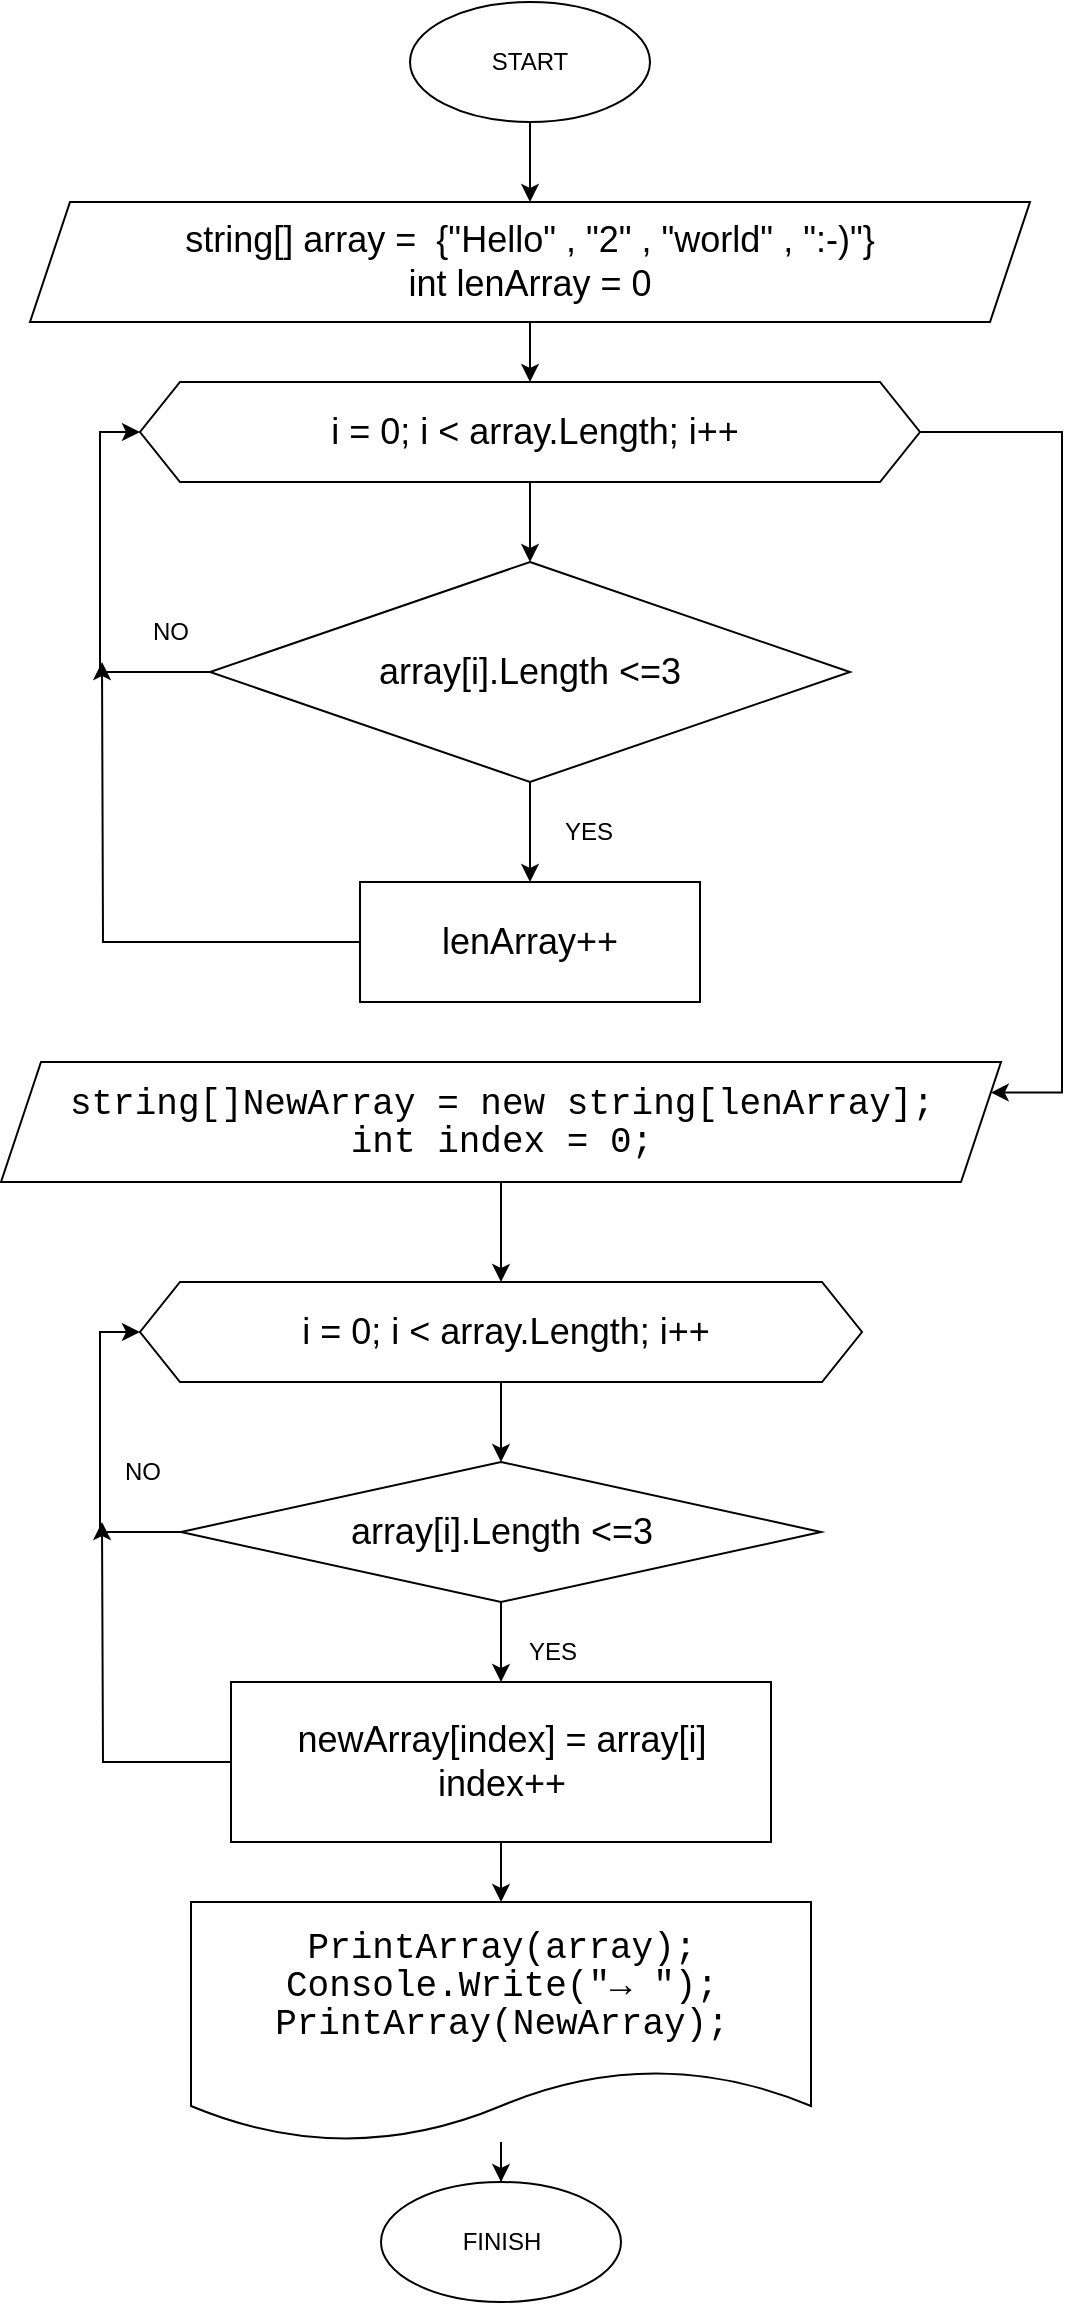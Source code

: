 <mxfile version="24.2.5" type="device">
  <diagram id="C5RBs43oDa-KdzZeNtuy" name="Page-1">
    <mxGraphModel dx="674" dy="828" grid="1" gridSize="10" guides="1" tooltips="1" connect="1" arrows="1" fold="1" page="1" pageScale="1" pageWidth="827" pageHeight="1169" math="0" shadow="0">
      <root>
        <mxCell id="WIyWlLk6GJQsqaUBKTNV-0" />
        <mxCell id="WIyWlLk6GJQsqaUBKTNV-1" parent="WIyWlLk6GJQsqaUBKTNV-0" />
        <mxCell id="xOspjYhr5WOX9m4JDDgR-2" value="" style="edgeStyle=orthogonalEdgeStyle;rounded=0;orthogonalLoop=1;jettySize=auto;html=1;" edge="1" parent="WIyWlLk6GJQsqaUBKTNV-1" source="xOspjYhr5WOX9m4JDDgR-0" target="xOspjYhr5WOX9m4JDDgR-1">
          <mxGeometry relative="1" as="geometry" />
        </mxCell>
        <mxCell id="xOspjYhr5WOX9m4JDDgR-0" value="START" style="ellipse;whiteSpace=wrap;html=1;" vertex="1" parent="WIyWlLk6GJQsqaUBKTNV-1">
          <mxGeometry x="354" y="10" width="120" height="60" as="geometry" />
        </mxCell>
        <mxCell id="xOspjYhr5WOX9m4JDDgR-4" value="" style="edgeStyle=orthogonalEdgeStyle;rounded=0;orthogonalLoop=1;jettySize=auto;html=1;" edge="1" parent="WIyWlLk6GJQsqaUBKTNV-1" source="xOspjYhr5WOX9m4JDDgR-1" target="xOspjYhr5WOX9m4JDDgR-3">
          <mxGeometry relative="1" as="geometry" />
        </mxCell>
        <mxCell id="xOspjYhr5WOX9m4JDDgR-1" value="&lt;font style=&quot;font-size: 18px;&quot;&gt;string[] array =&amp;nbsp; {&quot;Hello&quot; , &quot;2&quot; , &quot;world&quot; , &quot;:-)&quot;}&lt;/font&gt;&lt;div&gt;&lt;font style=&quot;font-size: 18px;&quot;&gt;int lenArray = 0&lt;/font&gt;&lt;/div&gt;" style="shape=parallelogram;perimeter=parallelogramPerimeter;whiteSpace=wrap;html=1;fixedSize=1;" vertex="1" parent="WIyWlLk6GJQsqaUBKTNV-1">
          <mxGeometry x="164" y="110" width="500" height="60" as="geometry" />
        </mxCell>
        <mxCell id="xOspjYhr5WOX9m4JDDgR-6" value="" style="edgeStyle=orthogonalEdgeStyle;rounded=0;orthogonalLoop=1;jettySize=auto;html=1;" edge="1" parent="WIyWlLk6GJQsqaUBKTNV-1" source="xOspjYhr5WOX9m4JDDgR-3" target="xOspjYhr5WOX9m4JDDgR-5">
          <mxGeometry relative="1" as="geometry" />
        </mxCell>
        <mxCell id="xOspjYhr5WOX9m4JDDgR-29" style="edgeStyle=orthogonalEdgeStyle;rounded=0;orthogonalLoop=1;jettySize=auto;html=1;entryX=1;entryY=0.25;entryDx=0;entryDy=0;" edge="1" parent="WIyWlLk6GJQsqaUBKTNV-1" source="xOspjYhr5WOX9m4JDDgR-3" target="xOspjYhr5WOX9m4JDDgR-24">
          <mxGeometry relative="1" as="geometry">
            <Array as="points">
              <mxPoint x="680" y="225" />
              <mxPoint x="680" y="555" />
            </Array>
          </mxGeometry>
        </mxCell>
        <mxCell id="xOspjYhr5WOX9m4JDDgR-3" value="&lt;font style=&quot;font-size: 18px;&quot;&gt;&amp;nbsp;i = 0; i &amp;lt; array.Length; i++&lt;/font&gt;" style="shape=hexagon;perimeter=hexagonPerimeter2;whiteSpace=wrap;html=1;fixedSize=1;" vertex="1" parent="WIyWlLk6GJQsqaUBKTNV-1">
          <mxGeometry x="219" y="200" width="390" height="50" as="geometry" />
        </mxCell>
        <mxCell id="xOspjYhr5WOX9m4JDDgR-8" value="" style="edgeStyle=orthogonalEdgeStyle;rounded=0;orthogonalLoop=1;jettySize=auto;html=1;" edge="1" parent="WIyWlLk6GJQsqaUBKTNV-1" source="xOspjYhr5WOX9m4JDDgR-5" target="xOspjYhr5WOX9m4JDDgR-7">
          <mxGeometry relative="1" as="geometry" />
        </mxCell>
        <mxCell id="xOspjYhr5WOX9m4JDDgR-9" style="edgeStyle=orthogonalEdgeStyle;rounded=0;orthogonalLoop=1;jettySize=auto;html=1;entryX=0;entryY=0.5;entryDx=0;entryDy=0;" edge="1" parent="WIyWlLk6GJQsqaUBKTNV-1" source="xOspjYhr5WOX9m4JDDgR-5" target="xOspjYhr5WOX9m4JDDgR-3">
          <mxGeometry relative="1" as="geometry">
            <mxPoint x="120" y="230" as="targetPoint" />
            <Array as="points">
              <mxPoint x="199" y="345" />
              <mxPoint x="199" y="225" />
            </Array>
          </mxGeometry>
        </mxCell>
        <mxCell id="xOspjYhr5WOX9m4JDDgR-5" value="&lt;font style=&quot;font-size: 18px;&quot;&gt;array[i].Length &amp;lt;=3&lt;/font&gt;" style="rhombus;whiteSpace=wrap;html=1;" vertex="1" parent="WIyWlLk6GJQsqaUBKTNV-1">
          <mxGeometry x="254" y="290" width="320" height="110" as="geometry" />
        </mxCell>
        <mxCell id="xOspjYhr5WOX9m4JDDgR-12" style="edgeStyle=orthogonalEdgeStyle;rounded=0;orthogonalLoop=1;jettySize=auto;html=1;" edge="1" parent="WIyWlLk6GJQsqaUBKTNV-1" source="xOspjYhr5WOX9m4JDDgR-7">
          <mxGeometry relative="1" as="geometry">
            <mxPoint x="200" y="340" as="targetPoint" />
          </mxGeometry>
        </mxCell>
        <mxCell id="xOspjYhr5WOX9m4JDDgR-7" value="&lt;font style=&quot;font-size: 18px;&quot;&gt;lenArray++&lt;/font&gt;" style="rounded=0;whiteSpace=wrap;html=1;" vertex="1" parent="WIyWlLk6GJQsqaUBKTNV-1">
          <mxGeometry x="329" y="450" width="170" height="60" as="geometry" />
        </mxCell>
        <mxCell id="xOspjYhr5WOX9m4JDDgR-10" value="NO" style="text;html=1;align=center;verticalAlign=middle;resizable=0;points=[];autosize=1;strokeColor=none;fillColor=none;" vertex="1" parent="WIyWlLk6GJQsqaUBKTNV-1">
          <mxGeometry x="214" y="310" width="40" height="30" as="geometry" />
        </mxCell>
        <mxCell id="xOspjYhr5WOX9m4JDDgR-11" value="YES" style="text;html=1;align=center;verticalAlign=middle;resizable=0;points=[];autosize=1;strokeColor=none;fillColor=none;" vertex="1" parent="WIyWlLk6GJQsqaUBKTNV-1">
          <mxGeometry x="418" y="410" width="50" height="30" as="geometry" />
        </mxCell>
        <mxCell id="xOspjYhr5WOX9m4JDDgR-16" value="" style="edgeStyle=orthogonalEdgeStyle;rounded=0;orthogonalLoop=1;jettySize=auto;html=1;" edge="1" parent="WIyWlLk6GJQsqaUBKTNV-1" source="xOspjYhr5WOX9m4JDDgR-13" target="xOspjYhr5WOX9m4JDDgR-15">
          <mxGeometry relative="1" as="geometry" />
        </mxCell>
        <mxCell id="xOspjYhr5WOX9m4JDDgR-13" value="&lt;font style=&quot;font-size: 18px;&quot;&gt;&amp;nbsp;i = 0; i &amp;lt; array.Length; i++&lt;/font&gt;" style="shape=hexagon;perimeter=hexagonPerimeter2;whiteSpace=wrap;html=1;fixedSize=1;" vertex="1" parent="WIyWlLk6GJQsqaUBKTNV-1">
          <mxGeometry x="219" y="650" width="361" height="50" as="geometry" />
        </mxCell>
        <mxCell id="xOspjYhr5WOX9m4JDDgR-20" value="" style="edgeStyle=orthogonalEdgeStyle;rounded=0;orthogonalLoop=1;jettySize=auto;html=1;" edge="1" parent="WIyWlLk6GJQsqaUBKTNV-1" source="xOspjYhr5WOX9m4JDDgR-15" target="xOspjYhr5WOX9m4JDDgR-19">
          <mxGeometry relative="1" as="geometry" />
        </mxCell>
        <mxCell id="xOspjYhr5WOX9m4JDDgR-27" style="edgeStyle=orthogonalEdgeStyle;rounded=0;orthogonalLoop=1;jettySize=auto;html=1;entryX=0;entryY=0.5;entryDx=0;entryDy=0;exitX=0;exitY=0.5;exitDx=0;exitDy=0;" edge="1" parent="WIyWlLk6GJQsqaUBKTNV-1" source="xOspjYhr5WOX9m4JDDgR-15" target="xOspjYhr5WOX9m4JDDgR-13">
          <mxGeometry relative="1" as="geometry">
            <Array as="points">
              <mxPoint x="199" y="775" />
              <mxPoint x="199" y="675" />
            </Array>
          </mxGeometry>
        </mxCell>
        <mxCell id="xOspjYhr5WOX9m4JDDgR-15" value="&lt;font style=&quot;font-size: 18px;&quot;&gt;array[i].Length &amp;lt;=3&lt;/font&gt;" style="rhombus;whiteSpace=wrap;html=1;" vertex="1" parent="WIyWlLk6GJQsqaUBKTNV-1">
          <mxGeometry x="239.5" y="740" width="320" height="70" as="geometry" />
        </mxCell>
        <mxCell id="xOspjYhr5WOX9m4JDDgR-18" value="NO" style="text;html=1;align=center;verticalAlign=middle;resizable=0;points=[];autosize=1;strokeColor=none;fillColor=none;" vertex="1" parent="WIyWlLk6GJQsqaUBKTNV-1">
          <mxGeometry x="199.5" y="730" width="40" height="30" as="geometry" />
        </mxCell>
        <mxCell id="xOspjYhr5WOX9m4JDDgR-30" value="" style="edgeStyle=orthogonalEdgeStyle;rounded=0;orthogonalLoop=1;jettySize=auto;html=1;" edge="1" parent="WIyWlLk6GJQsqaUBKTNV-1" source="xOspjYhr5WOX9m4JDDgR-19" target="xOspjYhr5WOX9m4JDDgR-22">
          <mxGeometry relative="1" as="geometry" />
        </mxCell>
        <mxCell id="xOspjYhr5WOX9m4JDDgR-31" style="edgeStyle=orthogonalEdgeStyle;rounded=0;orthogonalLoop=1;jettySize=auto;html=1;" edge="1" parent="WIyWlLk6GJQsqaUBKTNV-1" source="xOspjYhr5WOX9m4JDDgR-19">
          <mxGeometry relative="1" as="geometry">
            <mxPoint x="200" y="770" as="targetPoint" />
          </mxGeometry>
        </mxCell>
        <mxCell id="xOspjYhr5WOX9m4JDDgR-19" value="&lt;font style=&quot;font-size: 18px;&quot;&gt;newArray[index] = array[i]&lt;/font&gt;&lt;div&gt;&lt;font style=&quot;font-size: 18px;&quot;&gt;index++&lt;/font&gt;&lt;/div&gt;" style="rounded=0;whiteSpace=wrap;html=1;" vertex="1" parent="WIyWlLk6GJQsqaUBKTNV-1">
          <mxGeometry x="264.5" y="850" width="270" height="80" as="geometry" />
        </mxCell>
        <mxCell id="xOspjYhr5WOX9m4JDDgR-21" value="YES" style="text;html=1;align=center;verticalAlign=middle;resizable=0;points=[];autosize=1;strokeColor=none;fillColor=none;" vertex="1" parent="WIyWlLk6GJQsqaUBKTNV-1">
          <mxGeometry x="400" y="820" width="50" height="30" as="geometry" />
        </mxCell>
        <mxCell id="xOspjYhr5WOX9m4JDDgR-33" value="" style="edgeStyle=orthogonalEdgeStyle;rounded=0;orthogonalLoop=1;jettySize=auto;html=1;" edge="1" parent="WIyWlLk6GJQsqaUBKTNV-1" source="xOspjYhr5WOX9m4JDDgR-22" target="xOspjYhr5WOX9m4JDDgR-32">
          <mxGeometry relative="1" as="geometry" />
        </mxCell>
        <mxCell id="xOspjYhr5WOX9m4JDDgR-22" value="&lt;div style=&quot;font-family: Consolas, &amp;quot;Courier New&amp;quot;, monospace; font-size: 18px; line-height: 19px; white-space: pre;&quot;&gt;&lt;div style=&quot;&quot;&gt;&lt;span style=&quot;background-color: rgb(255, 255, 255);&quot;&gt;PrintArray(array);&lt;/span&gt;&lt;/div&gt;&lt;div style=&quot;&quot;&gt;&lt;span style=&quot;background-color: rgb(255, 255, 255);&quot;&gt;Console.Write(&quot;→ &quot;);&lt;/span&gt;&lt;/div&gt;&lt;div style=&quot;&quot;&gt;&lt;span style=&quot;background-color: rgb(255, 255, 255);&quot;&gt;PrintArray(NewArray);&lt;/span&gt;&lt;/div&gt;&lt;/div&gt;" style="shape=document;whiteSpace=wrap;html=1;boundedLbl=1;" vertex="1" parent="WIyWlLk6GJQsqaUBKTNV-1">
          <mxGeometry x="244.5" y="960" width="310" height="120" as="geometry" />
        </mxCell>
        <mxCell id="xOspjYhr5WOX9m4JDDgR-26" value="" style="edgeStyle=orthogonalEdgeStyle;rounded=0;orthogonalLoop=1;jettySize=auto;html=1;" edge="1" parent="WIyWlLk6GJQsqaUBKTNV-1" source="xOspjYhr5WOX9m4JDDgR-24" target="xOspjYhr5WOX9m4JDDgR-13">
          <mxGeometry relative="1" as="geometry" />
        </mxCell>
        <mxCell id="xOspjYhr5WOX9m4JDDgR-24" value="&lt;div style=&quot;font-family: Consolas, &amp;quot;Courier New&amp;quot;, monospace; font-size: 18px; line-height: 19px; white-space: pre;&quot;&gt;&lt;div style=&quot;&quot;&gt;&lt;span style=&quot;background-color: rgb(255, 255, 255);&quot;&gt;string[]NewArray = new string[lenArray];&lt;/span&gt;&lt;/div&gt;&lt;div style=&quot;&quot;&gt;&lt;span style=&quot;background-color: rgb(255, 255, 255);&quot;&gt;int index = 0;&lt;/span&gt;&lt;/div&gt;&lt;/div&gt;" style="shape=parallelogram;perimeter=parallelogramPerimeter;whiteSpace=wrap;html=1;fixedSize=1;" vertex="1" parent="WIyWlLk6GJQsqaUBKTNV-1">
          <mxGeometry x="149.5" y="540" width="500" height="60" as="geometry" />
        </mxCell>
        <mxCell id="xOspjYhr5WOX9m4JDDgR-32" value="FINISH" style="ellipse;whiteSpace=wrap;html=1;" vertex="1" parent="WIyWlLk6GJQsqaUBKTNV-1">
          <mxGeometry x="339.5" y="1100" width="120" height="60" as="geometry" />
        </mxCell>
      </root>
    </mxGraphModel>
  </diagram>
</mxfile>
